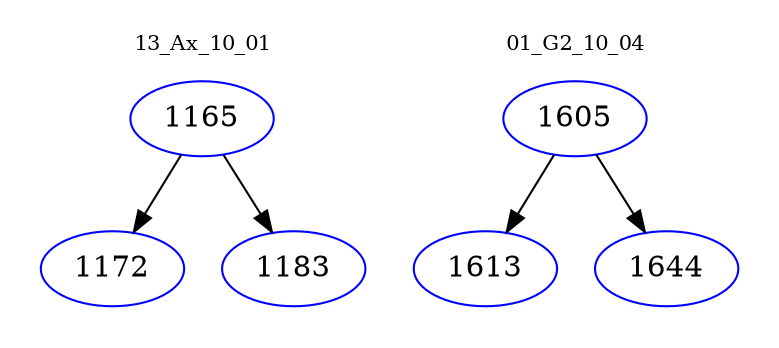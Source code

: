 digraph{
subgraph cluster_0 {
color = white
label = "13_Ax_10_01";
fontsize=10;
T0_1165 [label="1165", color="blue"]
T0_1165 -> T0_1172 [color="black"]
T0_1172 [label="1172", color="blue"]
T0_1165 -> T0_1183 [color="black"]
T0_1183 [label="1183", color="blue"]
}
subgraph cluster_1 {
color = white
label = "01_G2_10_04";
fontsize=10;
T1_1605 [label="1605", color="blue"]
T1_1605 -> T1_1613 [color="black"]
T1_1613 [label="1613", color="blue"]
T1_1605 -> T1_1644 [color="black"]
T1_1644 [label="1644", color="blue"]
}
}
